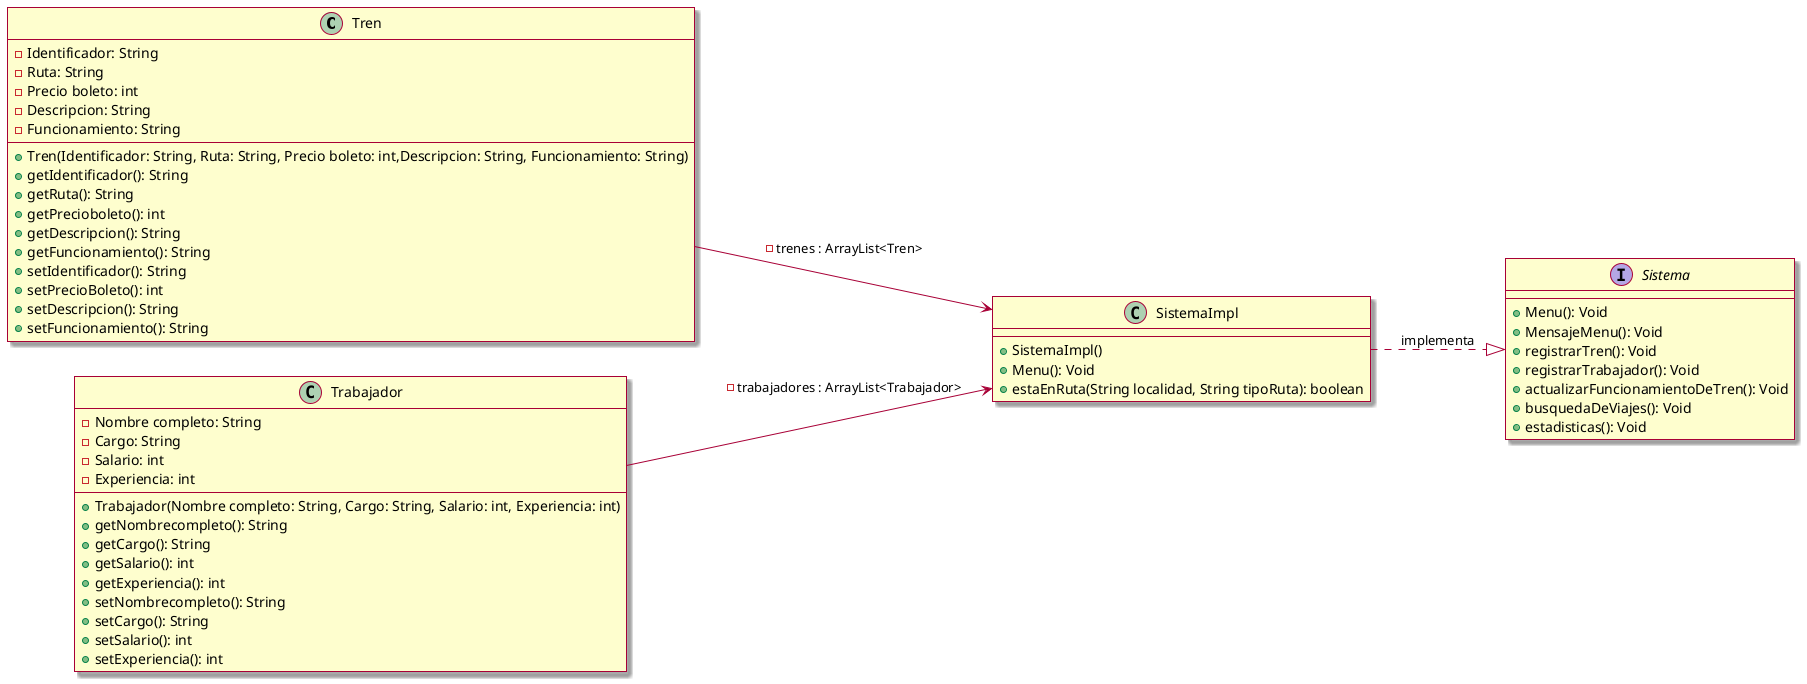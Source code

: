 @startuml
skin rose

left to right direction

class Tren{

- Identificador: String
- Ruta: String
- Precio boleto: int
- Descripcion: String
- Funcionamiento: String
+ Tren(Identificador: String, Ruta: String, Precio boleto: int,Descripcion: String, Funcionamiento: String)
+ getIdentificador(): String
+ getRuta(): String
+ getPrecioboleto(): int
+ getDescripcion(): String
+ getFuncionamiento(): String
+ setIdentificador(): String
+ setPrecioBoleto(): int
+ setDescripcion(): String
+ setFuncionamiento(): String
}

class Trabajador{

- Nombre completo: String
- Cargo: String
- Salario: int
- Experiencia: int
+ Trabajador(Nombre completo: String, Cargo: String, Salario: int, Experiencia: int)
+ getNombrecompleto(): String
+ getCargo(): String
+ getSalario(): int
+ getExperiencia(): int
+ setNombrecompleto(): String
+ setCargo(): String
+ setSalario(): int
+ setExperiencia(): int

}
class SistemaImpl{

+ SistemaImpl()
+ Menu(): Void
+ estaEnRuta(String localidad, String tipoRuta): boolean
}

interface Sistema{
+ Menu(): Void
+ MensajeMenu(): Void
+ registrarTren(): Void
+ registrarTrabajador(): Void
+ actualizarFuncionamientoDeTren(): Void
+ busquedaDeViajes(): Void
+ estadisticas(): Void
}

SistemaImpl ..|> Sistema : implementa
Trabajador --> SistemaImpl: -trabajadores : ArrayList<Trabajador>
Tren --> SistemaImpl: -trenes : ArrayList<Tren>
@enduml